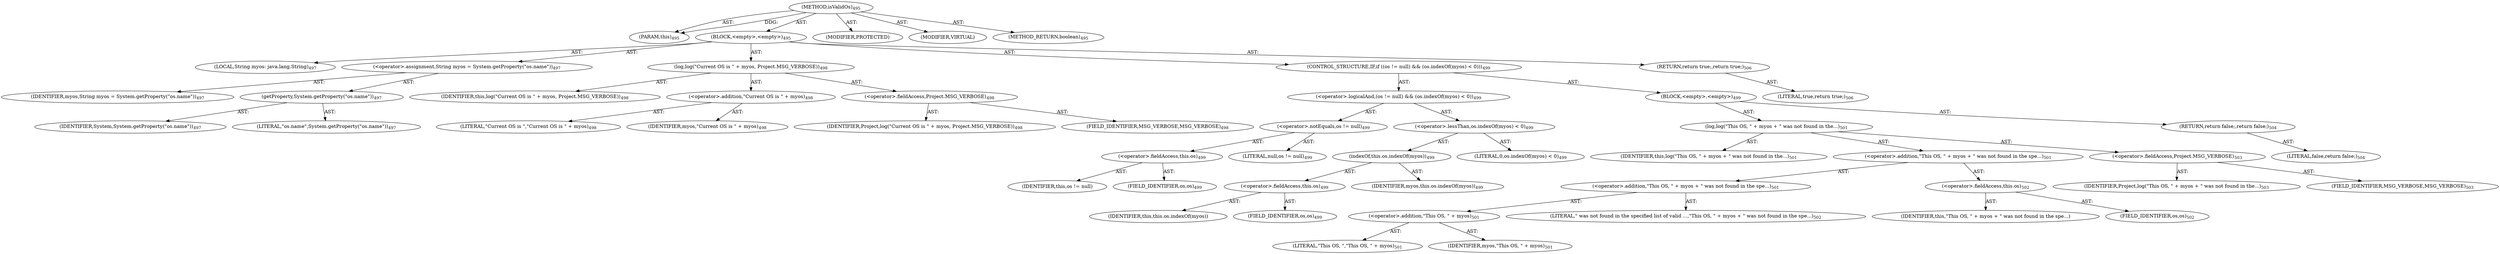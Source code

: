 digraph "isValidOs" {  
"111669149723" [label = <(METHOD,isValidOs)<SUB>495</SUB>> ]
"115964117004" [label = <(PARAM,this)<SUB>495</SUB>> ]
"25769803829" [label = <(BLOCK,&lt;empty&gt;,&lt;empty&gt;)<SUB>495</SUB>> ]
"94489280528" [label = <(LOCAL,String myos: java.lang.String)<SUB>497</SUB>> ]
"30064771266" [label = <(&lt;operator&gt;.assignment,String myos = System.getProperty(&quot;os.name&quot;))<SUB>497</SUB>> ]
"68719476912" [label = <(IDENTIFIER,myos,String myos = System.getProperty(&quot;os.name&quot;))<SUB>497</SUB>> ]
"30064771267" [label = <(getProperty,System.getProperty(&quot;os.name&quot;))<SUB>497</SUB>> ]
"68719476913" [label = <(IDENTIFIER,System,System.getProperty(&quot;os.name&quot;))<SUB>497</SUB>> ]
"90194313255" [label = <(LITERAL,&quot;os.name&quot;,System.getProperty(&quot;os.name&quot;))<SUB>497</SUB>> ]
"30064771268" [label = <(log,log(&quot;Current OS is &quot; + myos, Project.MSG_VERBOSE))<SUB>498</SUB>> ]
"68719476756" [label = <(IDENTIFIER,this,log(&quot;Current OS is &quot; + myos, Project.MSG_VERBOSE))<SUB>498</SUB>> ]
"30064771269" [label = <(&lt;operator&gt;.addition,&quot;Current OS is &quot; + myos)<SUB>498</SUB>> ]
"90194313256" [label = <(LITERAL,&quot;Current OS is &quot;,&quot;Current OS is &quot; + myos)<SUB>498</SUB>> ]
"68719476914" [label = <(IDENTIFIER,myos,&quot;Current OS is &quot; + myos)<SUB>498</SUB>> ]
"30064771270" [label = <(&lt;operator&gt;.fieldAccess,Project.MSG_VERBOSE)<SUB>498</SUB>> ]
"68719476915" [label = <(IDENTIFIER,Project,log(&quot;Current OS is &quot; + myos, Project.MSG_VERBOSE))<SUB>498</SUB>> ]
"55834574905" [label = <(FIELD_IDENTIFIER,MSG_VERBOSE,MSG_VERBOSE)<SUB>498</SUB>> ]
"47244640277" [label = <(CONTROL_STRUCTURE,IF,if ((os != null) &amp;&amp; (os.indexOf(myos) &lt; 0)))<SUB>499</SUB>> ]
"30064771271" [label = <(&lt;operator&gt;.logicalAnd,(os != null) &amp;&amp; (os.indexOf(myos) &lt; 0))<SUB>499</SUB>> ]
"30064771272" [label = <(&lt;operator&gt;.notEquals,os != null)<SUB>499</SUB>> ]
"30064771273" [label = <(&lt;operator&gt;.fieldAccess,this.os)<SUB>499</SUB>> ]
"68719476916" [label = <(IDENTIFIER,this,os != null)> ]
"55834574906" [label = <(FIELD_IDENTIFIER,os,os)<SUB>499</SUB>> ]
"90194313257" [label = <(LITERAL,null,os != null)<SUB>499</SUB>> ]
"30064771274" [label = <(&lt;operator&gt;.lessThan,os.indexOf(myos) &lt; 0)<SUB>499</SUB>> ]
"30064771275" [label = <(indexOf,this.os.indexOf(myos))<SUB>499</SUB>> ]
"30064771276" [label = <(&lt;operator&gt;.fieldAccess,this.os)<SUB>499</SUB>> ]
"68719476917" [label = <(IDENTIFIER,this,this.os.indexOf(myos))> ]
"55834574907" [label = <(FIELD_IDENTIFIER,os,os)<SUB>499</SUB>> ]
"68719476918" [label = <(IDENTIFIER,myos,this.os.indexOf(myos))<SUB>499</SUB>> ]
"90194313258" [label = <(LITERAL,0,os.indexOf(myos) &lt; 0)<SUB>499</SUB>> ]
"25769803830" [label = <(BLOCK,&lt;empty&gt;,&lt;empty&gt;)<SUB>499</SUB>> ]
"30064771277" [label = <(log,log(&quot;This OS, &quot; + myos + &quot; was not found in the...)<SUB>501</SUB>> ]
"68719476757" [label = <(IDENTIFIER,this,log(&quot;This OS, &quot; + myos + &quot; was not found in the...)<SUB>501</SUB>> ]
"30064771278" [label = <(&lt;operator&gt;.addition,&quot;This OS, &quot; + myos + &quot; was not found in the spe...)<SUB>501</SUB>> ]
"30064771279" [label = <(&lt;operator&gt;.addition,&quot;This OS, &quot; + myos + &quot; was not found in the spe...)<SUB>501</SUB>> ]
"30064771280" [label = <(&lt;operator&gt;.addition,&quot;This OS, &quot; + myos)<SUB>501</SUB>> ]
"90194313259" [label = <(LITERAL,&quot;This OS, &quot;,&quot;This OS, &quot; + myos)<SUB>501</SUB>> ]
"68719476919" [label = <(IDENTIFIER,myos,&quot;This OS, &quot; + myos)<SUB>501</SUB>> ]
"90194313260" [label = <(LITERAL,&quot; was not found in the specified list of valid ...,&quot;This OS, &quot; + myos + &quot; was not found in the spe...)<SUB>502</SUB>> ]
"30064771281" [label = <(&lt;operator&gt;.fieldAccess,this.os)<SUB>502</SUB>> ]
"68719476920" [label = <(IDENTIFIER,this,&quot;This OS, &quot; + myos + &quot; was not found in the spe...)> ]
"55834574908" [label = <(FIELD_IDENTIFIER,os,os)<SUB>502</SUB>> ]
"30064771282" [label = <(&lt;operator&gt;.fieldAccess,Project.MSG_VERBOSE)<SUB>503</SUB>> ]
"68719476921" [label = <(IDENTIFIER,Project,log(&quot;This OS, &quot; + myos + &quot; was not found in the...)<SUB>503</SUB>> ]
"55834574909" [label = <(FIELD_IDENTIFIER,MSG_VERBOSE,MSG_VERBOSE)<SUB>503</SUB>> ]
"146028888071" [label = <(RETURN,return false;,return false;)<SUB>504</SUB>> ]
"90194313261" [label = <(LITERAL,false,return false;)<SUB>504</SUB>> ]
"146028888072" [label = <(RETURN,return true;,return true;)<SUB>506</SUB>> ]
"90194313262" [label = <(LITERAL,true,return true;)<SUB>506</SUB>> ]
"133143986245" [label = <(MODIFIER,PROTECTED)> ]
"133143986246" [label = <(MODIFIER,VIRTUAL)> ]
"128849018907" [label = <(METHOD_RETURN,boolean)<SUB>495</SUB>> ]
  "111669149723" -> "115964117004"  [ label = "AST: "] 
  "111669149723" -> "25769803829"  [ label = "AST: "] 
  "111669149723" -> "133143986245"  [ label = "AST: "] 
  "111669149723" -> "133143986246"  [ label = "AST: "] 
  "111669149723" -> "128849018907"  [ label = "AST: "] 
  "25769803829" -> "94489280528"  [ label = "AST: "] 
  "25769803829" -> "30064771266"  [ label = "AST: "] 
  "25769803829" -> "30064771268"  [ label = "AST: "] 
  "25769803829" -> "47244640277"  [ label = "AST: "] 
  "25769803829" -> "146028888072"  [ label = "AST: "] 
  "30064771266" -> "68719476912"  [ label = "AST: "] 
  "30064771266" -> "30064771267"  [ label = "AST: "] 
  "30064771267" -> "68719476913"  [ label = "AST: "] 
  "30064771267" -> "90194313255"  [ label = "AST: "] 
  "30064771268" -> "68719476756"  [ label = "AST: "] 
  "30064771268" -> "30064771269"  [ label = "AST: "] 
  "30064771268" -> "30064771270"  [ label = "AST: "] 
  "30064771269" -> "90194313256"  [ label = "AST: "] 
  "30064771269" -> "68719476914"  [ label = "AST: "] 
  "30064771270" -> "68719476915"  [ label = "AST: "] 
  "30064771270" -> "55834574905"  [ label = "AST: "] 
  "47244640277" -> "30064771271"  [ label = "AST: "] 
  "47244640277" -> "25769803830"  [ label = "AST: "] 
  "30064771271" -> "30064771272"  [ label = "AST: "] 
  "30064771271" -> "30064771274"  [ label = "AST: "] 
  "30064771272" -> "30064771273"  [ label = "AST: "] 
  "30064771272" -> "90194313257"  [ label = "AST: "] 
  "30064771273" -> "68719476916"  [ label = "AST: "] 
  "30064771273" -> "55834574906"  [ label = "AST: "] 
  "30064771274" -> "30064771275"  [ label = "AST: "] 
  "30064771274" -> "90194313258"  [ label = "AST: "] 
  "30064771275" -> "30064771276"  [ label = "AST: "] 
  "30064771275" -> "68719476918"  [ label = "AST: "] 
  "30064771276" -> "68719476917"  [ label = "AST: "] 
  "30064771276" -> "55834574907"  [ label = "AST: "] 
  "25769803830" -> "30064771277"  [ label = "AST: "] 
  "25769803830" -> "146028888071"  [ label = "AST: "] 
  "30064771277" -> "68719476757"  [ label = "AST: "] 
  "30064771277" -> "30064771278"  [ label = "AST: "] 
  "30064771277" -> "30064771282"  [ label = "AST: "] 
  "30064771278" -> "30064771279"  [ label = "AST: "] 
  "30064771278" -> "30064771281"  [ label = "AST: "] 
  "30064771279" -> "30064771280"  [ label = "AST: "] 
  "30064771279" -> "90194313260"  [ label = "AST: "] 
  "30064771280" -> "90194313259"  [ label = "AST: "] 
  "30064771280" -> "68719476919"  [ label = "AST: "] 
  "30064771281" -> "68719476920"  [ label = "AST: "] 
  "30064771281" -> "55834574908"  [ label = "AST: "] 
  "30064771282" -> "68719476921"  [ label = "AST: "] 
  "30064771282" -> "55834574909"  [ label = "AST: "] 
  "146028888071" -> "90194313261"  [ label = "AST: "] 
  "146028888072" -> "90194313262"  [ label = "AST: "] 
  "111669149723" -> "115964117004"  [ label = "DDG: "] 
}
